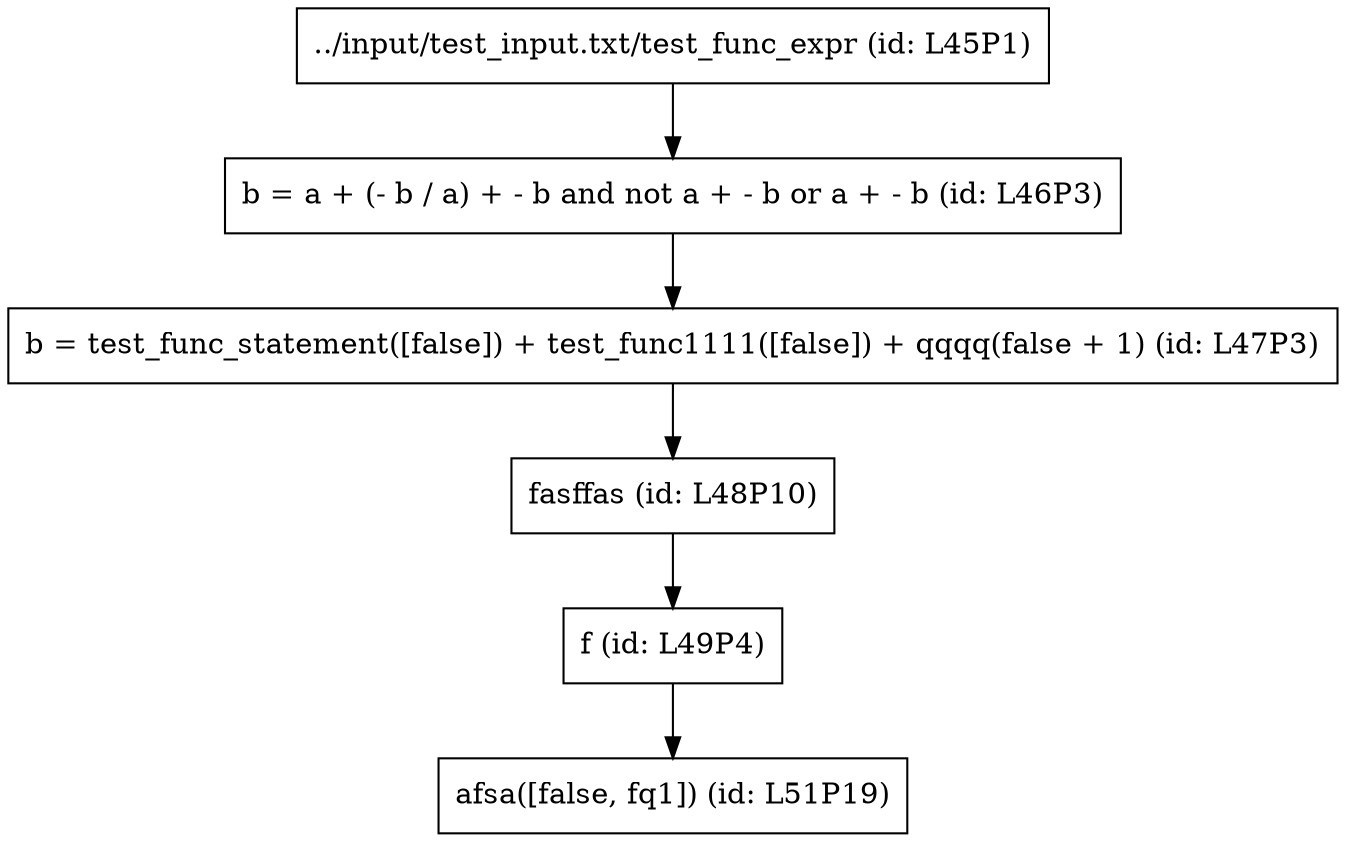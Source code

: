 digraph graphname {
"../input/test_input.txt/test_func_expr (id: L45P1)"[shape=box]
"b = a + (- b / a) + - b and not a + - b or a + - b (id: L46P3)"[shape=box]
"../input/test_input.txt/test_func_expr (id: L45P1)" -> "b = a + (- b / a) + - b and not a + - b or a + - b (id: L46P3)"[shape=box];
"b = a + (- b / a) + - b and not a + - b or a + - b (id: L46P3)"[shape=box]
"b = test_func_statement([false]) + test_func1111([false]) + qqqq(false + 1) (id: L47P3)"[shape=box]
"b = a + (- b / a) + - b and not a + - b or a + - b (id: L46P3)" -> "b = test_func_statement([false]) + test_func1111([false]) + qqqq(false + 1) (id: L47P3)"[shape=box];
"b = test_func_statement([false]) + test_func1111([false]) + qqqq(false + 1) (id: L47P3)"[shape=box]
"fasffas (id: L48P10)"[shape=box]
"b = test_func_statement([false]) + test_func1111([false]) + qqqq(false + 1) (id: L47P3)" -> "fasffas (id: L48P10)"[shape=box];
"fasffas (id: L48P10)"[shape=box]
"f (id: L49P4)"[shape=box]
"fasffas (id: L48P10)" -> "f (id: L49P4)"[shape=box];
"f (id: L49P4)"[shape=box]
"afsa([false, fq1]) (id: L51P19)"[shape=box]
"f (id: L49P4)" -> "afsa([false, fq1]) (id: L51P19)"[shape=box];
}